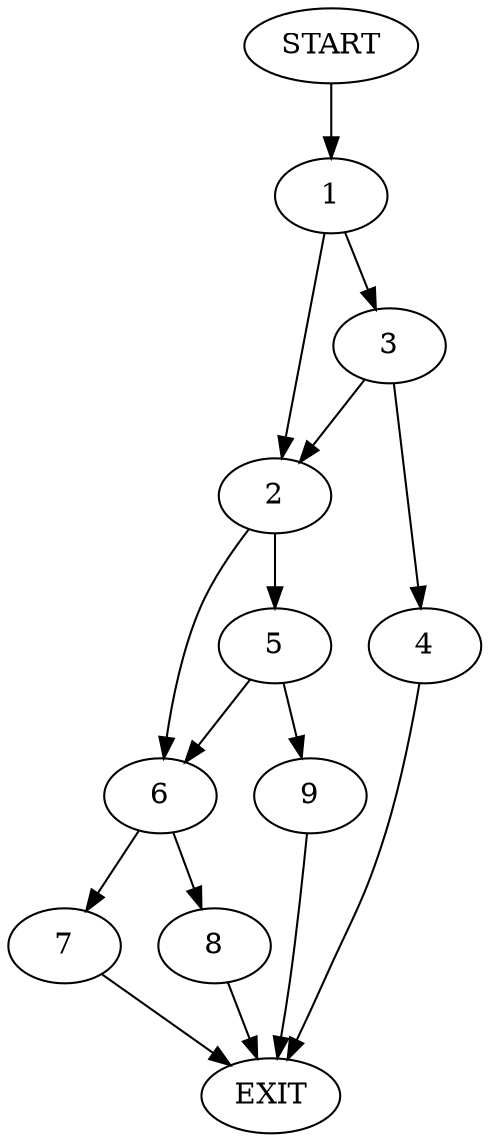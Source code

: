 digraph {
0 [label="START"]
10 [label="EXIT"]
0 -> 1
1 -> 2
1 -> 3
3 -> 4
3 -> 2
2 -> 5
2 -> 6
4 -> 10
6 -> 7
6 -> 8
5 -> 9
5 -> 6
9 -> 10
8 -> 10
7 -> 10
}

